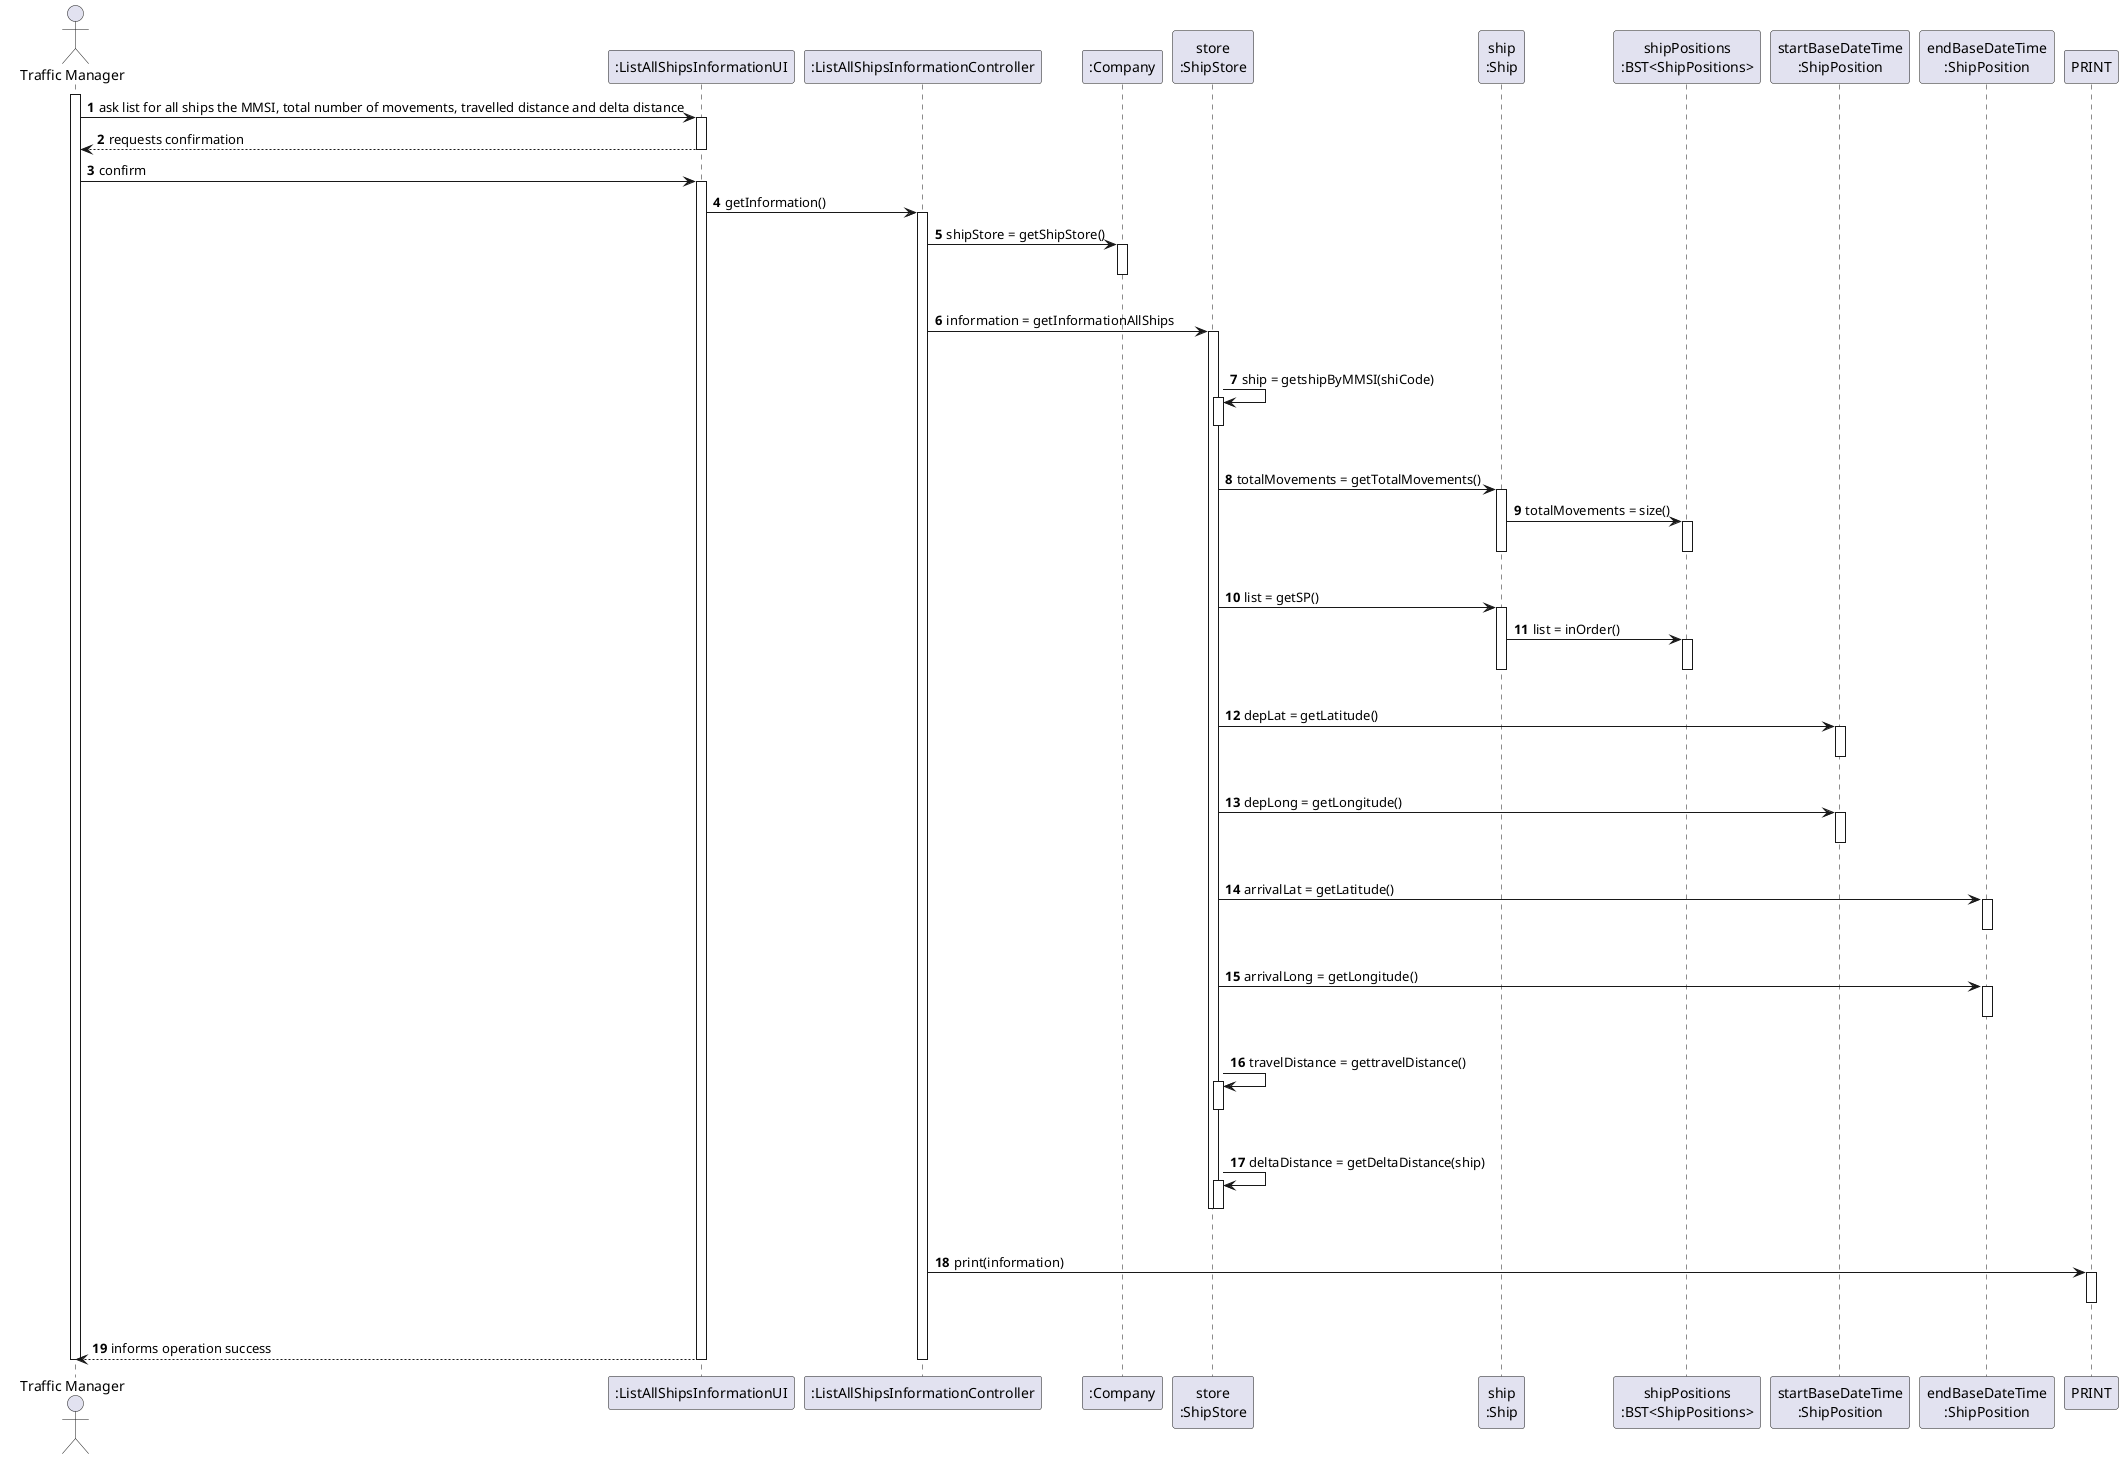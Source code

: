 @startuml
autonumber
'hide footbox
actor "Traffic Manager" as TM

participant ":ListAllShipsInformationUI" as UI
participant ":ListAllShipsInformationController" as CTRL
participant ":Company" as ML
participant "store\n:ShipStore" as STORE
participant "ship\n:Ship" as SHIP
participant "shipPositions\n:BST<ShipPositions>" as SP
participant "startBaseDateTime\n:ShipPosition" as SBDT
participant "endBaseDateTime\n:ShipPosition" as EBDT

activate TM
TM -> UI : ask list for all ships the MMSI, total number of movements, travelled distance and delta distance
activate UI
UI --> TM : requests confirmation
deactivate UI

TM -> UI : confirm
activate UI

UI -> CTRL : getInformation()
activate CTRL

CTRL -> ML : shipStore = getShipStore()
activate ML
|||
deactivate ML

CTRL -> STORE : information = getInformationAllShips
activate STORE

loop
STORE -> STORE : ship = getshipByMMSI(shiCode)
activate STORE
|||
deactivate STORE


STORE -> SHIP : totalMovements = getTotalMovements()
activate SHIP
SHIP -> SP : totalMovements = size()
activate SP
|||
deactivate SP
deactivate SHIP

STORE -> SHIP : list = getSP()
activate SHIP
SHIP -> SP : list = inOrder()
activate SP
|||
deactivate SP
deactivate SHIP

STORE -> SBDT : depLat = getLatitude()
activate SBDT
|||
deactivate SBDT

STORE -> SBDT :depLong = getLongitude()
activate SBDT
|||
deactivate SBDT

STORE -> EBDT : arrivalLat = getLatitude()
activate EBDT
|||
deactivate EBDT

STORE -> EBDT :arrivalLong = getLongitude()
activate EBDT
|||
deactivate EBDT

STORE -> STORE : travelDistance = gettravelDistance()
activate STORE
|||
deactivate STORE

STORE -> STORE : deltaDistance = getDeltaDistance(ship)
activate STORE
|||
deactivate STORE
deactivate STORE


CTRL -> PRINT : print(information)
activate PRINT
|||
deactivate PRINT



UI --> TM : informs operation success
deactivate CTRL
deactivate UI

deactivate TM
@enduml